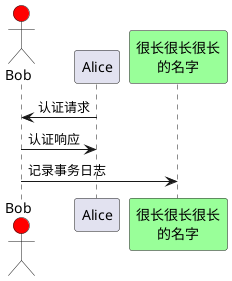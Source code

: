 @startuml
actor Bob #red
' actor 和 participant 只在外观上有区别
participant Alice
participant "很长很长很长\n的名字" as L #99FF99
/' 也可以这样声明：
   participant L as "很长很长很长\n的名字"  #99FF99
  '/

Alice->Bob: 认证请求
Bob->Alice: 认证响应
Bob->L: 记录事务日志
@enduml
